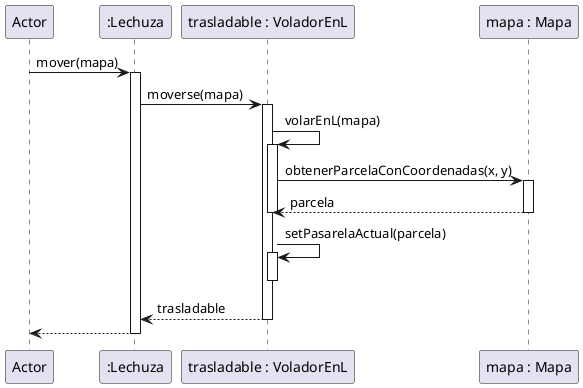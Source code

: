 @startuml
participant Actor
Actor -> ":Lechuza" : mover(mapa)
activate ":Lechuza"
":Lechuza" -> "trasladable : VoladorEnL" : moverse(mapa)
activate "trasladable : VoladorEnL"
"trasladable : VoladorEnL" -> "trasladable : VoladorEnL" : volarEnL(mapa)
activate "trasladable : VoladorEnL"
"trasladable : VoladorEnL" -> "mapa : Mapa" : obtenerParcelaConCoordenadas(x, y)
activate "mapa : Mapa"
"mapa : Mapa" -->  "trasladable : VoladorEnL"  : parcela
deactivate "mapa : Mapa"
deactivate "trasladable : VoladorEnL"

"trasladable : VoladorEnL" ->  "trasladable : VoladorEnL" : setPasarelaActual(parcela)
activate "trasladable : VoladorEnL"
deactivate "trasladable : VoladorEnL"
"trasladable : VoladorEnL" --> ":Lechuza": trasladable
deactivate "trasladable : VoladorEnL"

return

@enduml